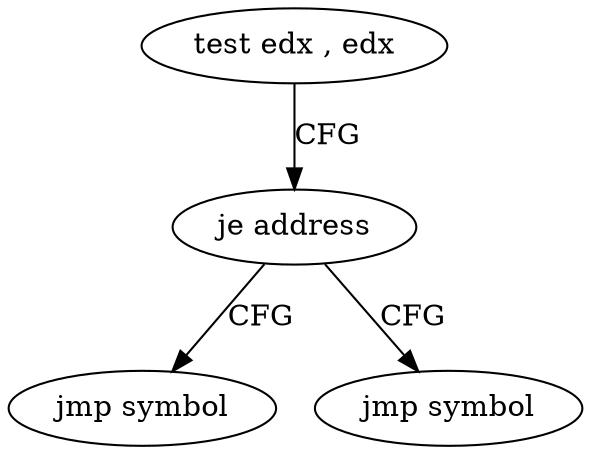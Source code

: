 digraph "func" {
"4257600" [label = "test edx , edx" ]
"4257602" [label = "je address" ]
"4257606" [label = "jmp symbol" ]
"4257604" [label = "jmp symbol" ]
"4257600" -> "4257602" [ label = "CFG" ]
"4257602" -> "4257606" [ label = "CFG" ]
"4257602" -> "4257604" [ label = "CFG" ]
}
